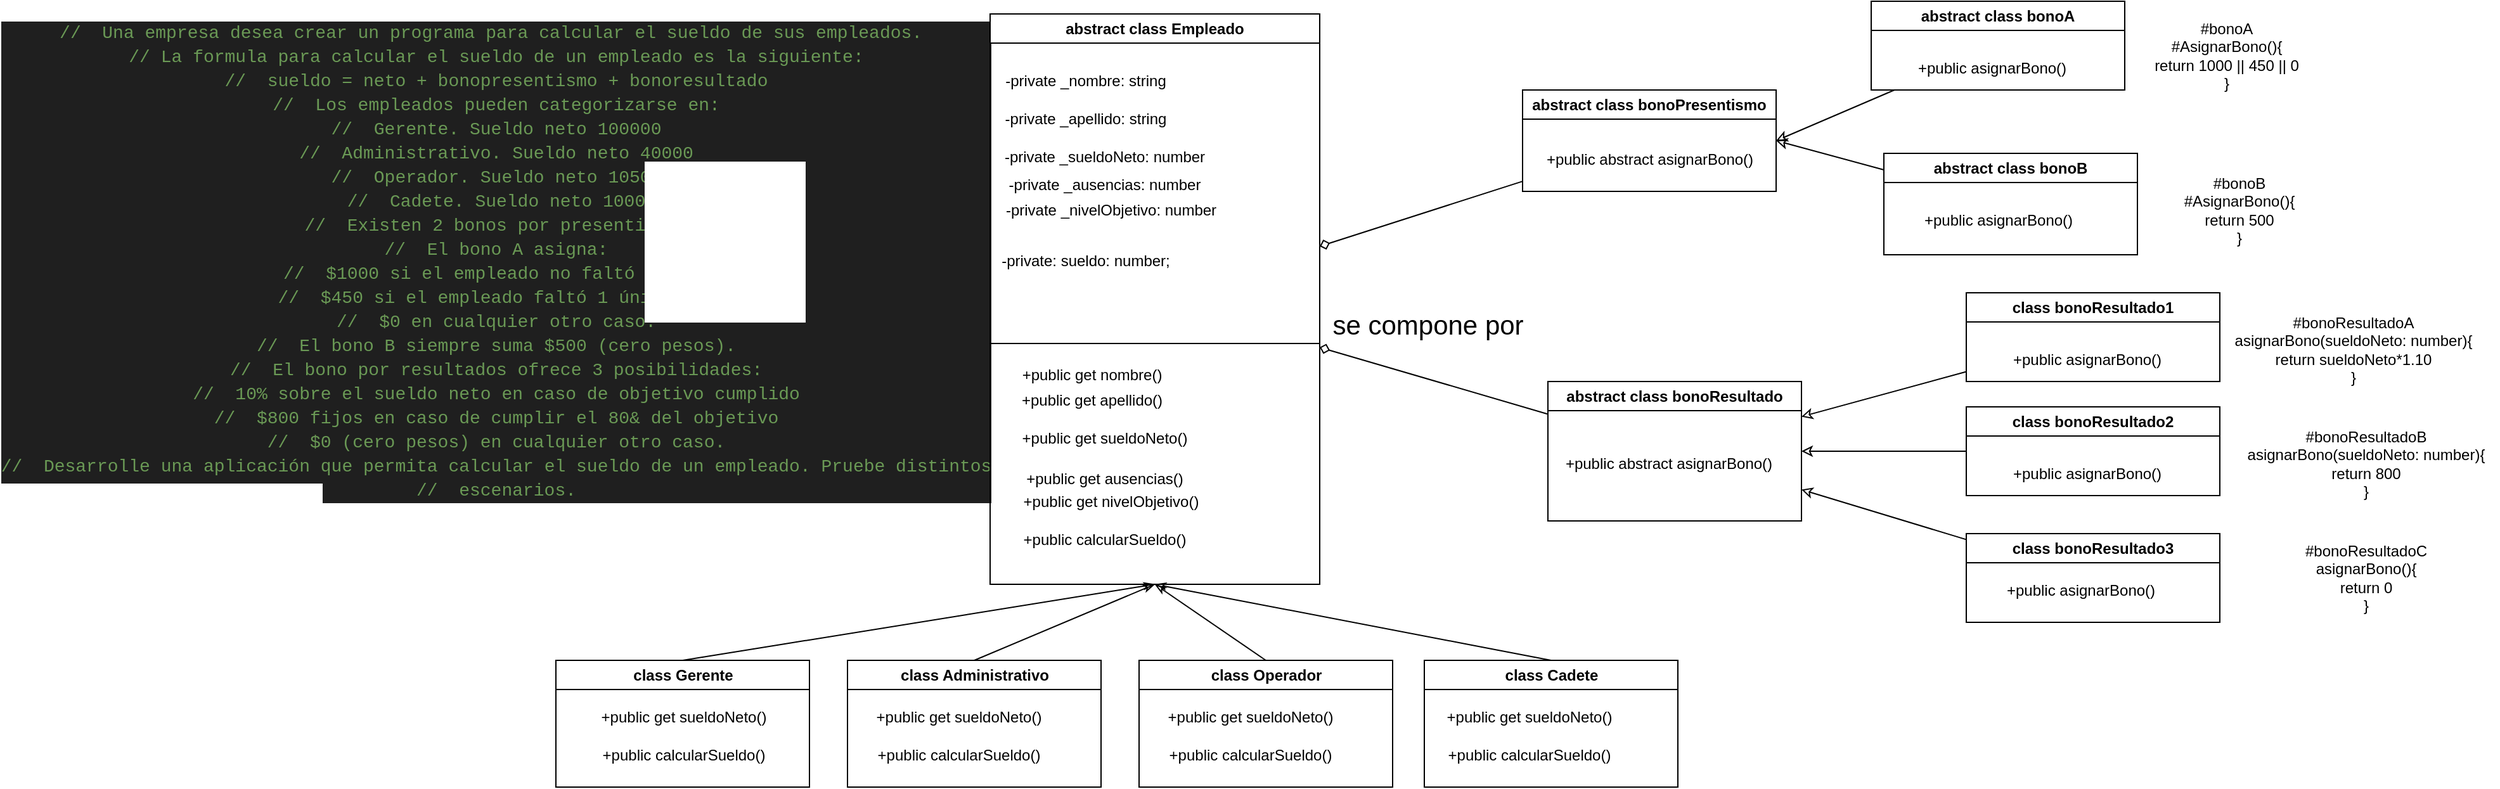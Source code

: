 <mxfile>
    <diagram id="QvZmPS98I7R4B2EjSbjY" name="Page-1">
        <mxGraphModel dx="2064" dy="563" grid="1" gridSize="10" guides="1" tooltips="1" connect="1" arrows="1" fold="1" page="1" pageScale="1" pageWidth="850" pageHeight="1100" math="0" shadow="0">
            <root>
                <mxCell id="0"/>
                <mxCell id="1" parent="0"/>
                <mxCell id="3" value="&lt;div style=&quot;color: rgb(204, 204, 204); background-color: rgb(31, 31, 31); font-family: Consolas, &amp;quot;Courier New&amp;quot;, monospace; font-size: 14px; line-height: 19px; white-space-collapse: preserve;&quot;&gt;&lt;div&gt;&lt;span style=&quot;color: rgb(106, 153, 85);&quot;&gt;// &amp;nbsp;Una empresa desea crear un programa para calcular el sueldo de sus empleados. &lt;/span&gt;&lt;/div&gt;&lt;div&gt;&lt;span style=&quot;color: rgb(106, 153, 85);&quot;&gt;// La formula&amp;nbsp;para calcular el sueldo de un empleado es la siguiente:&lt;/span&gt;&lt;/div&gt;&lt;div&gt;&lt;span style=&quot;color: rgb(106, 153, 85);&quot;&gt;// &amp;nbsp;sueldo = neto + bonopresentismo + bonoresultado&lt;/span&gt;&lt;/div&gt;&lt;div&gt;&lt;span style=&quot;color: rgb(106, 153, 85);&quot;&gt;// &amp;nbsp;Los empleados pueden categorizarse en:&lt;/span&gt;&lt;/div&gt;&lt;div&gt;&lt;span style=&quot;color: rgb(106, 153, 85);&quot;&gt;// &amp;nbsp;Gerente. Sueldo neto 100000&lt;/span&gt;&lt;/div&gt;&lt;div&gt;&lt;span style=&quot;color: rgb(106, 153, 85);&quot;&gt;// &amp;nbsp;Administrativo. Sueldo neto 40000&lt;/span&gt;&lt;/div&gt;&lt;div&gt;&lt;span style=&quot;color: rgb(106, 153, 85);&quot;&gt;// &amp;nbsp;Operador. Sueldo neto 10500&lt;/span&gt;&lt;/div&gt;&lt;div&gt;&lt;span style=&quot;color: rgb(106, 153, 85);&quot;&gt;// &amp;nbsp;Cadete. Sueldo neto 1000&lt;/span&gt;&lt;/div&gt;&lt;div&gt;&lt;span style=&quot;color: rgb(106, 153, 85);&quot;&gt;// &amp;nbsp;Existen 2 bonos por presentismo.&lt;/span&gt;&lt;/div&gt;&lt;div&gt;&lt;span style=&quot;color: rgb(106, 153, 85);&quot;&gt;// &amp;nbsp;El bono A asigna:&lt;/span&gt;&lt;/div&gt;&lt;div&gt;&lt;span style=&quot;color: rgb(106, 153, 85);&quot;&gt;// &amp;nbsp;$1000 si el empleado no faltó nunca.&lt;/span&gt;&lt;/div&gt;&lt;div&gt;&lt;span style=&quot;color: rgb(106, 153, 85);&quot;&gt;// &amp;nbsp;$450 si el empleado faltó 1 única vez&lt;/span&gt;&lt;/div&gt;&lt;div&gt;&lt;span style=&quot;color: rgb(106, 153, 85);&quot;&gt;// &amp;nbsp;$0 en cualquier otro caso.&lt;/span&gt;&lt;/div&gt;&lt;div&gt;&lt;span style=&quot;color: rgb(106, 153, 85);&quot;&gt;// &amp;nbsp;El bono B siempre suma $500 (cero pesos).&lt;/span&gt;&lt;/div&gt;&lt;div&gt;&lt;span style=&quot;color: rgb(106, 153, 85);&quot;&gt;// &amp;nbsp;El bono por resultados ofrece 3 posibilidades:&lt;/span&gt;&lt;/div&gt;&lt;div&gt;&lt;span style=&quot;color: rgb(106, 153, 85);&quot;&gt;// &amp;nbsp;10% sobre el sueldo neto en caso de objetivo cumplido&lt;/span&gt;&lt;/div&gt;&lt;div&gt;&lt;span style=&quot;color: rgb(106, 153, 85);&quot;&gt;// &amp;nbsp;$800 fijos en caso de cumplir el 80&amp;amp; del objetivo&lt;/span&gt;&lt;/div&gt;&lt;div&gt;&lt;span style=&quot;color: rgb(106, 153, 85);&quot;&gt;// &amp;nbsp;$0 (cero pesos) en cualquier otro caso.&lt;/span&gt;&lt;/div&gt;&lt;div&gt;&lt;span style=&quot;color: rgb(106, 153, 85);&quot;&gt;// &amp;nbsp;Desarrolle una aplicación que permita calcular el sueldo de un empleado. Pruebe distintos&lt;/span&gt;&lt;/div&gt;&lt;div&gt;&lt;span style=&quot;color: rgb(106, 153, 85);&quot;&gt;// &amp;nbsp;escenarios.&lt;/span&gt;&lt;/div&gt;&lt;/div&gt;" style="text;html=1;align=center;verticalAlign=middle;resizable=0;points=[];autosize=1;strokeColor=none;fillColor=none;" parent="1" vertex="1">
                    <mxGeometry x="-100" y="30" width="740" height="390" as="geometry"/>
                </mxCell>
                <mxCell id="4" value="abstract class Empleado" style="swimlane;whiteSpace=wrap;html=1;" parent="1" vertex="1">
                    <mxGeometry x="660" y="30" width="260" height="450" as="geometry"/>
                </mxCell>
                <mxCell id="5" value="-private _nombre: string" style="text;html=1;align=center;verticalAlign=middle;resizable=0;points=[];autosize=1;strokeColor=none;fillColor=none;" parent="4" vertex="1">
                    <mxGeometry y="38" width="150" height="30" as="geometry"/>
                </mxCell>
                <mxCell id="6" value="-private _apellido: string" style="text;html=1;align=center;verticalAlign=middle;resizable=0;points=[];autosize=1;strokeColor=none;fillColor=none;" parent="4" vertex="1">
                    <mxGeometry y="68" width="150" height="30" as="geometry"/>
                </mxCell>
                <mxCell id="7" value="-private _sueldoNeto: number" style="text;html=1;align=center;verticalAlign=middle;resizable=0;points=[];autosize=1;strokeColor=none;fillColor=none;" parent="4" vertex="1">
                    <mxGeometry y="98" width="180" height="30" as="geometry"/>
                </mxCell>
                <mxCell id="8" value="-private _ausencias: number" style="text;html=1;align=center;verticalAlign=middle;resizable=0;points=[];autosize=1;strokeColor=none;fillColor=none;" parent="4" vertex="1">
                    <mxGeometry x="5" y="120" width="170" height="30" as="geometry"/>
                </mxCell>
                <mxCell id="9" value="-private _nivelObjetivo: number" style="text;html=1;align=center;verticalAlign=middle;resizable=0;points=[];autosize=1;strokeColor=none;fillColor=none;" parent="4" vertex="1">
                    <mxGeometry y="140" width="190" height="30" as="geometry"/>
                </mxCell>
                <mxCell id="11" value="+public get nombre()" style="text;html=1;align=center;verticalAlign=middle;resizable=0;points=[];autosize=1;strokeColor=none;fillColor=none;" parent="4" vertex="1">
                    <mxGeometry x="15" y="270" width="130" height="30" as="geometry"/>
                </mxCell>
                <mxCell id="12" value="+public get apellido()" style="text;html=1;align=center;verticalAlign=middle;resizable=0;points=[];autosize=1;strokeColor=none;fillColor=none;" parent="4" vertex="1">
                    <mxGeometry x="15" y="290" width="130" height="30" as="geometry"/>
                </mxCell>
                <mxCell id="13" value="+public get sueldoNeto()" style="text;html=1;align=center;verticalAlign=middle;resizable=0;points=[];autosize=1;strokeColor=none;fillColor=none;" parent="4" vertex="1">
                    <mxGeometry x="15" y="320" width="150" height="30" as="geometry"/>
                </mxCell>
                <mxCell id="14" value="+public get ausencias()" style="text;html=1;align=center;verticalAlign=middle;resizable=0;points=[];autosize=1;strokeColor=none;fillColor=none;" parent="4" vertex="1">
                    <mxGeometry x="15" y="352" width="150" height="30" as="geometry"/>
                </mxCell>
                <mxCell id="15" value="+public get nivelObjetivo()" style="text;html=1;align=center;verticalAlign=middle;resizable=0;points=[];autosize=1;strokeColor=none;fillColor=none;" parent="4" vertex="1">
                    <mxGeometry x="15" y="370" width="160" height="30" as="geometry"/>
                </mxCell>
                <mxCell id="27" value="" style="endArrow=none;html=1;" parent="4" edge="1">
                    <mxGeometry width="50" height="50" relative="1" as="geometry">
                        <mxPoint y="260" as="sourcePoint"/>
                        <mxPoint x="260" y="260" as="targetPoint"/>
                    </mxGeometry>
                </mxCell>
                <mxCell id="40" value="-private: sueldo: number;" style="text;html=1;align=center;verticalAlign=middle;resizable=0;points=[];autosize=1;strokeColor=none;fillColor=none;" parent="4" vertex="1">
                    <mxGeometry x="-5" y="180" width="160" height="30" as="geometry"/>
                </mxCell>
                <mxCell id="42" value="+public calcularSueldo()" style="text;html=1;align=center;verticalAlign=middle;resizable=0;points=[];autosize=1;strokeColor=none;fillColor=none;" parent="4" vertex="1">
                    <mxGeometry x="15" y="400" width="150" height="30" as="geometry"/>
                </mxCell>
                <mxCell id="35" style="edgeStyle=none;html=1;exitX=0.5;exitY=0;exitDx=0;exitDy=0;entryX=0.5;entryY=1;entryDx=0;entryDy=0;endArrow=classicThin;endFill=0;" parent="1" source="28" target="4" edge="1">
                    <mxGeometry relative="1" as="geometry"/>
                </mxCell>
                <mxCell id="28" value="class Gerente" style="swimlane;whiteSpace=wrap;html=1;" parent="1" vertex="1">
                    <mxGeometry x="317.5" y="540" width="200" height="100" as="geometry"/>
                </mxCell>
                <mxCell id="36" value="+public get sueldoNeto()" style="text;html=1;align=center;verticalAlign=middle;resizable=0;points=[];autosize=1;strokeColor=none;fillColor=none;" parent="28" vertex="1">
                    <mxGeometry x="25" y="30" width="150" height="30" as="geometry"/>
                </mxCell>
                <mxCell id="43" value="+public calcularSueldo()" style="text;html=1;align=center;verticalAlign=middle;resizable=0;points=[];autosize=1;strokeColor=none;fillColor=none;" parent="28" vertex="1">
                    <mxGeometry x="25" y="60" width="150" height="30" as="geometry"/>
                </mxCell>
                <mxCell id="32" style="edgeStyle=none;html=1;exitX=0.5;exitY=0;exitDx=0;exitDy=0;entryX=0.5;entryY=1;entryDx=0;entryDy=0;endArrow=classicThin;endFill=0;" parent="1" source="29" target="4" edge="1">
                    <mxGeometry relative="1" as="geometry"/>
                </mxCell>
                <mxCell id="29" value="class Administrativo" style="swimlane;whiteSpace=wrap;html=1;" parent="1" vertex="1">
                    <mxGeometry x="547.5" y="540" width="200" height="100" as="geometry"/>
                </mxCell>
                <mxCell id="37" value="+public get sueldoNeto()" style="text;html=1;align=center;verticalAlign=middle;resizable=0;points=[];autosize=1;strokeColor=none;fillColor=none;" parent="29" vertex="1">
                    <mxGeometry x="12.5" y="30" width="150" height="30" as="geometry"/>
                </mxCell>
                <mxCell id="44" value="+public calcularSueldo()" style="text;html=1;align=center;verticalAlign=middle;resizable=0;points=[];autosize=1;strokeColor=none;fillColor=none;" parent="29" vertex="1">
                    <mxGeometry x="12.5" y="60" width="150" height="30" as="geometry"/>
                </mxCell>
                <mxCell id="33" style="edgeStyle=none;html=1;exitX=0.5;exitY=0;exitDx=0;exitDy=0;entryX=0.5;entryY=1;entryDx=0;entryDy=0;endArrow=classicThin;endFill=0;" parent="1" source="30" target="4" edge="1">
                    <mxGeometry relative="1" as="geometry"/>
                </mxCell>
                <mxCell id="30" value="class Operador" style="swimlane;whiteSpace=wrap;html=1;" parent="1" vertex="1">
                    <mxGeometry x="777.5" y="540" width="200" height="100" as="geometry"/>
                </mxCell>
                <mxCell id="38" value="+public get sueldoNeto()" style="text;html=1;align=center;verticalAlign=middle;resizable=0;points=[];autosize=1;strokeColor=none;fillColor=none;" parent="30" vertex="1">
                    <mxGeometry x="12.5" y="30" width="150" height="30" as="geometry"/>
                </mxCell>
                <mxCell id="45" value="+public calcularSueldo()" style="text;html=1;align=center;verticalAlign=middle;resizable=0;points=[];autosize=1;strokeColor=none;fillColor=none;" parent="30" vertex="1">
                    <mxGeometry x="12.5" y="60" width="150" height="30" as="geometry"/>
                </mxCell>
                <mxCell id="34" style="edgeStyle=none;html=1;exitX=0.5;exitY=0;exitDx=0;exitDy=0;entryX=0.5;entryY=1;entryDx=0;entryDy=0;endArrow=classicThin;endFill=0;" parent="1" source="31" target="4" edge="1">
                    <mxGeometry relative="1" as="geometry"/>
                </mxCell>
                <mxCell id="31" value="class Cadete" style="swimlane;whiteSpace=wrap;html=1;" parent="1" vertex="1">
                    <mxGeometry x="1002.5" y="540" width="200" height="100" as="geometry"/>
                </mxCell>
                <mxCell id="39" value="+public get sueldoNeto()" style="text;html=1;align=center;verticalAlign=middle;resizable=0;points=[];autosize=1;strokeColor=none;fillColor=none;" parent="31" vertex="1">
                    <mxGeometry x="7.5" y="30" width="150" height="30" as="geometry"/>
                </mxCell>
                <mxCell id="46" value="+public calcularSueldo()" style="text;html=1;align=center;verticalAlign=middle;resizable=0;points=[];autosize=1;strokeColor=none;fillColor=none;" parent="31" vertex="1">
                    <mxGeometry x="7.5" y="60" width="150" height="30" as="geometry"/>
                </mxCell>
                <mxCell id="69" style="edgeStyle=none;html=1;endArrow=diamond;endFill=0;" parent="1" source="47" target="4" edge="1">
                    <mxGeometry relative="1" as="geometry"/>
                </mxCell>
                <mxCell id="47" value="abstract class bonoPresentismo" style="swimlane;whiteSpace=wrap;html=1;" parent="1" vertex="1">
                    <mxGeometry x="1080" y="90" width="200" height="80" as="geometry"/>
                </mxCell>
                <mxCell id="53" value="+public abstract asignarBono()" style="text;html=1;align=center;verticalAlign=middle;resizable=0;points=[];autosize=1;strokeColor=none;fillColor=none;" parent="47" vertex="1">
                    <mxGeometry x="5" y="40" width="190" height="30" as="geometry"/>
                </mxCell>
                <mxCell id="60" style="edgeStyle=none;html=1;entryX=1;entryY=0.5;entryDx=0;entryDy=0;endArrow=classic;endFill=0;" parent="1" source="49" target="47" edge="1">
                    <mxGeometry relative="1" as="geometry"/>
                </mxCell>
                <mxCell id="49" value="abstract class bonoA" style="swimlane;whiteSpace=wrap;html=1;" parent="1" vertex="1">
                    <mxGeometry x="1355" y="20" width="200" height="70" as="geometry"/>
                </mxCell>
                <mxCell id="54" value="+public asignarBono()" style="text;html=1;align=center;verticalAlign=middle;resizable=0;points=[];autosize=1;strokeColor=none;fillColor=none;" parent="49" vertex="1">
                    <mxGeometry x="25" y="38" width="140" height="30" as="geometry"/>
                </mxCell>
                <mxCell id="61" style="edgeStyle=none;html=1;entryX=1;entryY=0.5;entryDx=0;entryDy=0;endArrow=classic;endFill=0;" parent="1" source="51" target="47" edge="1">
                    <mxGeometry relative="1" as="geometry"/>
                </mxCell>
                <mxCell id="51" value="abstract class bonoB" style="swimlane;whiteSpace=wrap;html=1;" parent="1" vertex="1">
                    <mxGeometry x="1365" y="140" width="200" height="80" as="geometry"/>
                </mxCell>
                <mxCell id="55" value="+public asignarBono()" style="text;html=1;align=center;verticalAlign=middle;resizable=0;points=[];autosize=1;strokeColor=none;fillColor=none;" parent="51" vertex="1">
                    <mxGeometry x="20" y="38" width="140" height="30" as="geometry"/>
                </mxCell>
                <mxCell id="62" value="&lt;div&gt;#bonoA&lt;/div&gt;#AsignarBono(){&lt;div&gt;return 1000 || 450 || 0&lt;/div&gt;&lt;div&gt;}&lt;/div&gt;" style="text;html=1;align=center;verticalAlign=middle;resizable=0;points=[];autosize=1;strokeColor=none;fillColor=none;" parent="1" vertex="1">
                    <mxGeometry x="1565" y="28" width="140" height="70" as="geometry"/>
                </mxCell>
                <mxCell id="63" value="&lt;div&gt;#bonoB&lt;/div&gt;#AsignarBono(){&lt;div&gt;return 500&lt;/div&gt;&lt;div&gt;}&lt;/div&gt;" style="text;html=1;align=center;verticalAlign=middle;resizable=0;points=[];autosize=1;strokeColor=none;fillColor=none;" parent="1" vertex="1">
                    <mxGeometry x="1590" y="150" width="110" height="70" as="geometry"/>
                </mxCell>
                <mxCell id="68" value="se compone por" style="text;html=1;align=center;verticalAlign=middle;resizable=0;points=[];autosize=1;strokeColor=none;fillColor=none;fontSize=21;" parent="1" vertex="1">
                    <mxGeometry x="920" y="255" width="170" height="40" as="geometry"/>
                </mxCell>
                <mxCell id="83" style="edgeStyle=none;html=1;endArrow=diamond;endFill=0;" parent="1" source="70" target="4" edge="1">
                    <mxGeometry relative="1" as="geometry"/>
                </mxCell>
                <mxCell id="70" value="abstract class bonoResultado" style="swimlane;whiteSpace=wrap;html=1;" parent="1" vertex="1">
                    <mxGeometry x="1100" y="320" width="200" height="110" as="geometry"/>
                </mxCell>
                <mxCell id="72" value="+public abstract asignarBono()" style="text;html=1;align=center;verticalAlign=middle;resizable=0;points=[];autosize=1;strokeColor=none;fillColor=none;" parent="70" vertex="1">
                    <mxGeometry y="50" width="190" height="30" as="geometry"/>
                </mxCell>
                <mxCell id="81" style="edgeStyle=none;html=1;endArrow=classic;endFill=0;" parent="1" source="74" target="70" edge="1">
                    <mxGeometry relative="1" as="geometry"/>
                </mxCell>
                <mxCell id="74" value="class bonoResultado1" style="swimlane;whiteSpace=wrap;html=1;" parent="1" vertex="1">
                    <mxGeometry x="1430" y="250" width="200" height="70" as="geometry"/>
                </mxCell>
                <mxCell id="75" value="+public asignarBono()" style="text;html=1;align=center;verticalAlign=middle;resizable=0;points=[];autosize=1;strokeColor=none;fillColor=none;" parent="74" vertex="1">
                    <mxGeometry x="25" y="38" width="140" height="30" as="geometry"/>
                </mxCell>
                <mxCell id="80" style="edgeStyle=none;html=1;endArrow=classic;endFill=0;" parent="1" source="76" target="70" edge="1">
                    <mxGeometry relative="1" as="geometry"/>
                </mxCell>
                <mxCell id="76" value="class bonoResultado2" style="swimlane;whiteSpace=wrap;html=1;" parent="1" vertex="1">
                    <mxGeometry x="1430" y="340" width="200" height="70" as="geometry"/>
                </mxCell>
                <mxCell id="77" value="+public asignarBono()" style="text;html=1;align=center;verticalAlign=middle;resizable=0;points=[];autosize=1;strokeColor=none;fillColor=none;" parent="76" vertex="1">
                    <mxGeometry x="25" y="38" width="140" height="30" as="geometry"/>
                </mxCell>
                <mxCell id="82" style="edgeStyle=none;html=1;endArrow=classic;endFill=0;" parent="1" source="78" target="70" edge="1">
                    <mxGeometry relative="1" as="geometry"/>
                </mxCell>
                <mxCell id="78" value="class bonoResultado3" style="swimlane;whiteSpace=wrap;html=1;" parent="1" vertex="1">
                    <mxGeometry x="1430" y="440" width="200" height="70" as="geometry"/>
                </mxCell>
                <mxCell id="79" value="+public asignarBono()" style="text;html=1;align=center;verticalAlign=middle;resizable=0;points=[];autosize=1;strokeColor=none;fillColor=none;" parent="78" vertex="1">
                    <mxGeometry x="20" y="30" width="140" height="30" as="geometry"/>
                </mxCell>
                <mxCell id="85" value="#bonoResultadoA&lt;div&gt;asignarBono(sueldoNeto: number){&lt;/div&gt;&lt;div&gt;return sueldoNeto*1.10&lt;/div&gt;&lt;div&gt;}&lt;/div&gt;" style="text;html=1;align=center;verticalAlign=middle;resizable=0;points=[];autosize=1;strokeColor=none;fillColor=none;" parent="1" vertex="1">
                    <mxGeometry x="1630" y="260" width="210" height="70" as="geometry"/>
                </mxCell>
                <mxCell id="86" value="#bonoResultadoB&lt;div&gt;asignarBono(sueldoNeto: number){&lt;/div&gt;&lt;div&gt;return 800&lt;/div&gt;&lt;div&gt;}&lt;/div&gt;" style="text;html=1;align=center;verticalAlign=middle;resizable=0;points=[];autosize=1;strokeColor=none;fillColor=none;" parent="1" vertex="1">
                    <mxGeometry x="1640" y="350" width="210" height="70" as="geometry"/>
                </mxCell>
                <mxCell id="87" value="#bonoResultadoC&lt;div&gt;asignarBono(){&lt;/div&gt;&lt;div&gt;return 0&lt;/div&gt;&lt;div&gt;}&lt;/div&gt;" style="text;html=1;align=center;verticalAlign=middle;resizable=0;points=[];autosize=1;strokeColor=none;fillColor=none;" parent="1" vertex="1">
                    <mxGeometry x="1685" y="440" width="120" height="70" as="geometry"/>
                </mxCell>
            </root>
        </mxGraphModel>
    </diagram>
</mxfile>